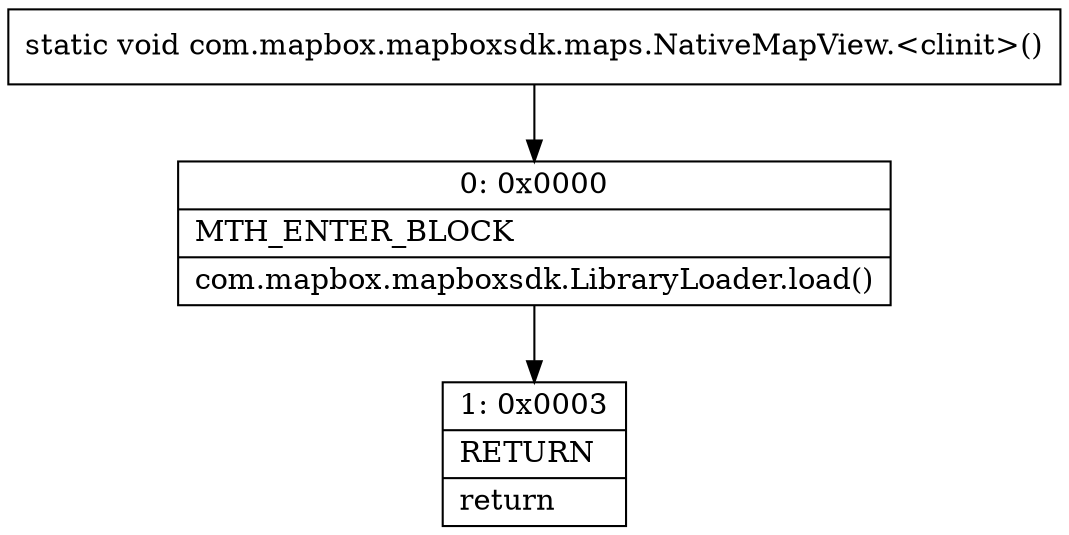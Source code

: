 digraph "CFG forcom.mapbox.mapboxsdk.maps.NativeMapView.\<clinit\>()V" {
Node_0 [shape=record,label="{0\:\ 0x0000|MTH_ENTER_BLOCK\l|com.mapbox.mapboxsdk.LibraryLoader.load()\l}"];
Node_1 [shape=record,label="{1\:\ 0x0003|RETURN\l|return\l}"];
MethodNode[shape=record,label="{static void com.mapbox.mapboxsdk.maps.NativeMapView.\<clinit\>() }"];
MethodNode -> Node_0;
Node_0 -> Node_1;
}

